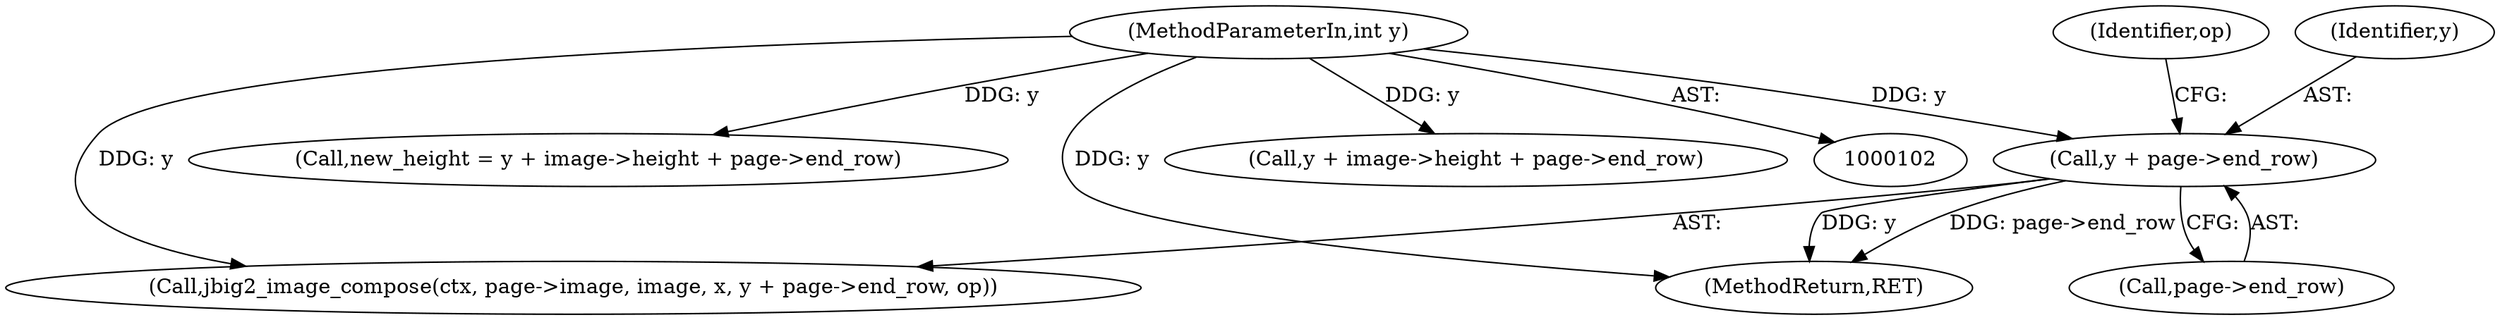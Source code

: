 digraph "0_ghostscript_e698d5c11d27212aa1098bc5b1673a3378563092_10@pointer" {
"1000176" [label="(Call,y + page->end_row)"];
"1000107" [label="(MethodParameterIn,int y)"];
"1000169" [label="(Call,jbig2_image_compose(ctx, page->image, image, x, y + page->end_row, op))"];
"1000181" [label="(Identifier,op)"];
"1000177" [label="(Identifier,y)"];
"1000131" [label="(Call,new_height = y + image->height + page->end_row)"];
"1000184" [label="(MethodReturn,RET)"];
"1000133" [label="(Call,y + image->height + page->end_row)"];
"1000107" [label="(MethodParameterIn,int y)"];
"1000176" [label="(Call,y + page->end_row)"];
"1000178" [label="(Call,page->end_row)"];
"1000176" -> "1000169"  [label="AST: "];
"1000176" -> "1000178"  [label="CFG: "];
"1000177" -> "1000176"  [label="AST: "];
"1000178" -> "1000176"  [label="AST: "];
"1000181" -> "1000176"  [label="CFG: "];
"1000176" -> "1000184"  [label="DDG: page->end_row"];
"1000176" -> "1000184"  [label="DDG: y"];
"1000107" -> "1000176"  [label="DDG: y"];
"1000107" -> "1000102"  [label="AST: "];
"1000107" -> "1000184"  [label="DDG: y"];
"1000107" -> "1000131"  [label="DDG: y"];
"1000107" -> "1000133"  [label="DDG: y"];
"1000107" -> "1000169"  [label="DDG: y"];
}
